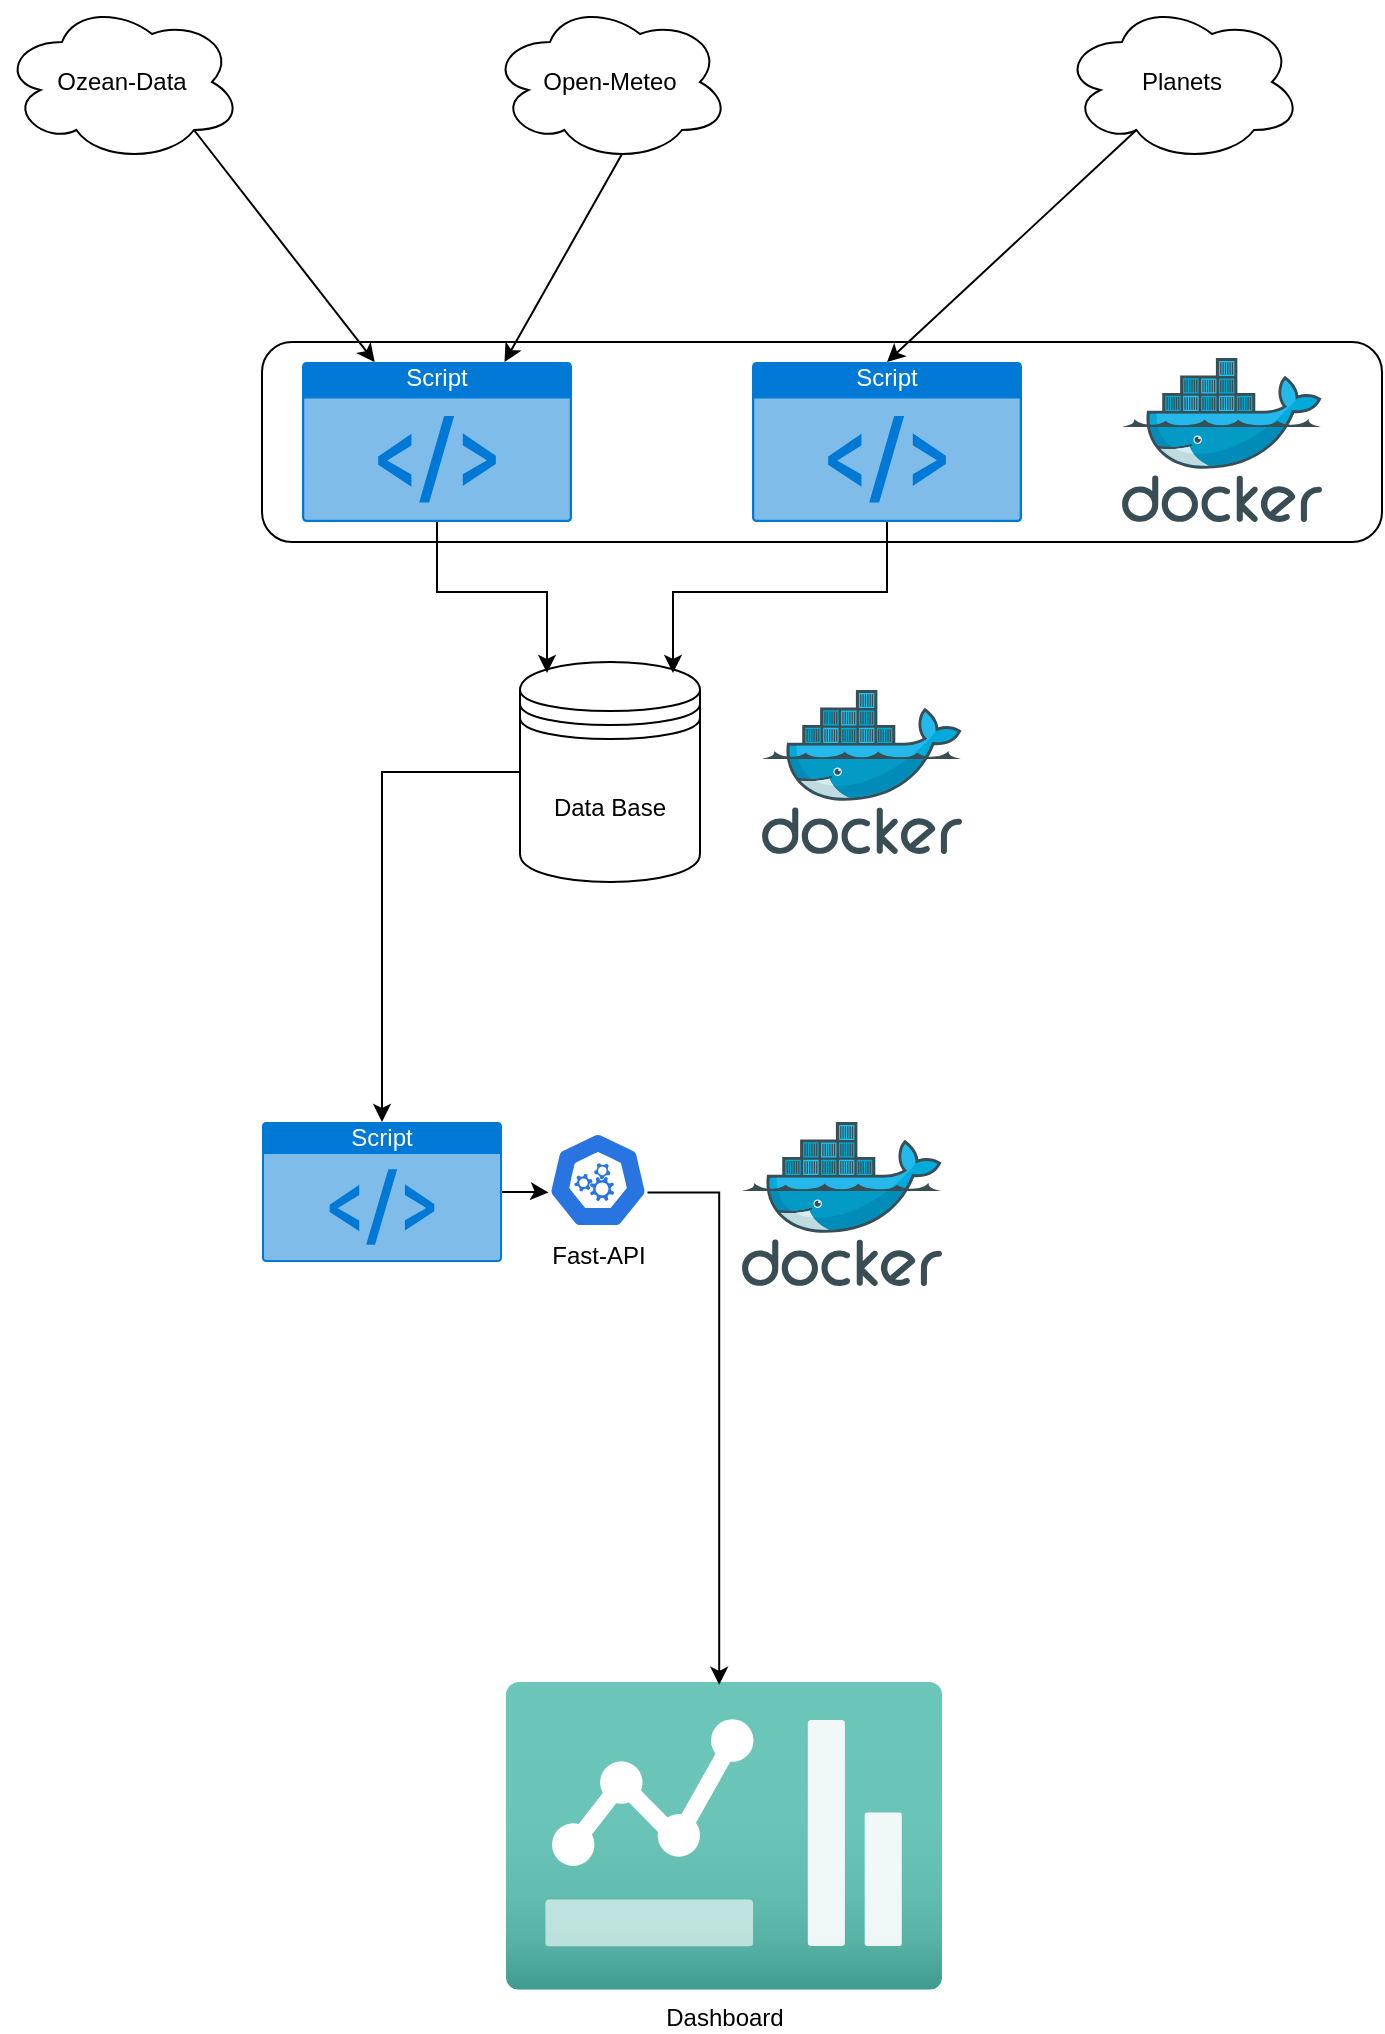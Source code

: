 <mxfile>
    <diagram name="Page-1" id="UUehD9aWSnuwTe40TjLH">
        <mxGraphModel dx="969" dy="842" grid="1" gridSize="10" guides="1" tooltips="1" connect="1" arrows="1" fold="1" page="1" pageScale="1" pageWidth="827" pageHeight="1169" math="0" shadow="0">
            <root>
                <mxCell id="0"/>
                <mxCell id="1" parent="0"/>
                <mxCell id="QwERv-JLXGNQ3NGBqYkT-1" value="Ozean-Data" style="ellipse;shape=cloud;whiteSpace=wrap;html=1;" parent="1" vertex="1">
                    <mxGeometry x="110" y="40" width="120" height="80" as="geometry"/>
                </mxCell>
                <mxCell id="QwERv-JLXGNQ3NGBqYkT-2" value="Open-Meteo" style="ellipse;shape=cloud;whiteSpace=wrap;html=1;" parent="1" vertex="1">
                    <mxGeometry x="354" y="40" width="120" height="80" as="geometry"/>
                </mxCell>
                <mxCell id="QwERv-JLXGNQ3NGBqYkT-3" value="Planets" style="ellipse;shape=cloud;whiteSpace=wrap;html=1;" parent="1" vertex="1">
                    <mxGeometry x="640" y="40" width="120" height="80" as="geometry"/>
                </mxCell>
                <mxCell id="QwERv-JLXGNQ3NGBqYkT-4" value="Data Base" style="shape=datastore;whiteSpace=wrap;html=1;" parent="1" vertex="1">
                    <mxGeometry x="369" y="370" width="90" height="110" as="geometry"/>
                </mxCell>
                <mxCell id="QwERv-JLXGNQ3NGBqYkT-6" value="" style="endArrow=classic;html=1;rounded=0;exitX=0.8;exitY=0.8;exitDx=0;exitDy=0;exitPerimeter=0;" parent="1" source="QwERv-JLXGNQ3NGBqYkT-1" target="QwERv-JLXGNQ3NGBqYkT-20" edge="1">
                    <mxGeometry width="50" height="50" relative="1" as="geometry">
                        <mxPoint x="390" y="320" as="sourcePoint"/>
                        <mxPoint x="200" y="160" as="targetPoint"/>
                    </mxGeometry>
                </mxCell>
                <mxCell id="QwERv-JLXGNQ3NGBqYkT-7" value="" style="endArrow=classic;html=1;rounded=0;exitX=0.55;exitY=0.95;exitDx=0;exitDy=0;exitPerimeter=0;entryX=0.75;entryY=0;entryDx=0;entryDy=0;entryPerimeter=0;" parent="1" source="QwERv-JLXGNQ3NGBqYkT-2" target="QwERv-JLXGNQ3NGBqYkT-20" edge="1">
                    <mxGeometry width="50" height="50" relative="1" as="geometry">
                        <mxPoint x="390" y="320" as="sourcePoint"/>
                        <mxPoint x="280" y="160" as="targetPoint"/>
                    </mxGeometry>
                </mxCell>
                <mxCell id="QwERv-JLXGNQ3NGBqYkT-8" value="" style="endArrow=classic;html=1;rounded=0;exitX=0.31;exitY=0.8;exitDx=0;exitDy=0;exitPerimeter=0;entryX=0.5;entryY=0;entryDx=0;entryDy=0;entryPerimeter=0;" parent="1" source="QwERv-JLXGNQ3NGBqYkT-3" target="QwERv-JLXGNQ3NGBqYkT-21" edge="1">
                    <mxGeometry width="50" height="50" relative="1" as="geometry">
                        <mxPoint x="480" y="250" as="sourcePoint"/>
                        <mxPoint x="620" y="170" as="targetPoint"/>
                    </mxGeometry>
                </mxCell>
                <mxCell id="QwERv-JLXGNQ3NGBqYkT-19" value="Dashboard" style="image;aspect=fixed;html=1;points=[];align=center;fontSize=12;image=img/lib/azure2/general/Dashboard2.svg;" parent="1" vertex="1">
                    <mxGeometry x="362" y="880" width="218" height="153.88" as="geometry"/>
                </mxCell>
                <mxCell id="QwERv-JLXGNQ3NGBqYkT-22" style="edgeStyle=orthogonalEdgeStyle;rounded=0;orthogonalLoop=1;jettySize=auto;html=1;entryX=0.15;entryY=0.05;entryDx=0;entryDy=0;entryPerimeter=0;" parent="1" source="QwERv-JLXGNQ3NGBqYkT-20" target="QwERv-JLXGNQ3NGBqYkT-4" edge="1">
                    <mxGeometry relative="1" as="geometry"/>
                </mxCell>
                <mxCell id="QwERv-JLXGNQ3NGBqYkT-23" style="edgeStyle=orthogonalEdgeStyle;rounded=0;orthogonalLoop=1;jettySize=auto;html=1;entryX=0.85;entryY=0.05;entryDx=0;entryDy=0;entryPerimeter=0;exitX=0.5;exitY=1;exitDx=0;exitDy=0;exitPerimeter=0;" parent="1" source="QwERv-JLXGNQ3NGBqYkT-21" target="QwERv-JLXGNQ3NGBqYkT-4" edge="1">
                    <mxGeometry relative="1" as="geometry"/>
                </mxCell>
                <mxCell id="QwERv-JLXGNQ3NGBqYkT-26" value="" style="group" parent="1" vertex="1" connectable="0">
                    <mxGeometry x="240" y="600" width="193" height="70" as="geometry"/>
                </mxCell>
                <mxCell id="QwERv-JLXGNQ3NGBqYkT-16" value="Fast-API" style="aspect=fixed;sketch=0;html=1;dashed=0;whitespace=wrap;verticalLabelPosition=bottom;verticalAlign=top;fillColor=#2875E2;strokeColor=#ffffff;points=[[0.005,0.63,0],[0.1,0.2,0],[0.9,0.2,0],[0.5,0,0],[0.995,0.63,0],[0.72,0.99,0],[0.5,1,0],[0.28,0.99,0]];shape=mxgraph.kubernetes.icon2;prIcon=api" parent="QwERv-JLXGNQ3NGBqYkT-26" vertex="1">
                    <mxGeometry x="143" y="5" width="50" height="48" as="geometry"/>
                </mxCell>
                <mxCell id="QwERv-JLXGNQ3NGBqYkT-24" value="Script" style="html=1;whiteSpace=wrap;strokeColor=none;fillColor=#0079D6;labelPosition=center;verticalLabelPosition=middle;verticalAlign=top;align=center;fontSize=12;outlineConnect=0;spacingTop=-6;fontColor=#FFFFFF;sketch=0;shape=mxgraph.sitemap.script;" parent="QwERv-JLXGNQ3NGBqYkT-26" vertex="1">
                    <mxGeometry width="120" height="70" as="geometry"/>
                </mxCell>
                <mxCell id="QwERv-JLXGNQ3NGBqYkT-25" style="edgeStyle=orthogonalEdgeStyle;rounded=0;orthogonalLoop=1;jettySize=auto;html=1;entryX=0.005;entryY=0.63;entryDx=0;entryDy=0;entryPerimeter=0;" parent="QwERv-JLXGNQ3NGBqYkT-26" source="QwERv-JLXGNQ3NGBqYkT-24" target="QwERv-JLXGNQ3NGBqYkT-16" edge="1">
                    <mxGeometry relative="1" as="geometry"/>
                </mxCell>
                <mxCell id="QwERv-JLXGNQ3NGBqYkT-27" style="edgeStyle=orthogonalEdgeStyle;rounded=0;orthogonalLoop=1;jettySize=auto;html=1;entryX=0.5;entryY=0;entryDx=0;entryDy=0;entryPerimeter=0;" parent="1" source="QwERv-JLXGNQ3NGBqYkT-4" target="QwERv-JLXGNQ3NGBqYkT-24" edge="1">
                    <mxGeometry relative="1" as="geometry"/>
                </mxCell>
                <mxCell id="QwERv-JLXGNQ3NGBqYkT-28" style="edgeStyle=orthogonalEdgeStyle;rounded=0;orthogonalLoop=1;jettySize=auto;html=1;entryX=0.489;entryY=0.009;entryDx=0;entryDy=0;entryPerimeter=0;exitX=0.995;exitY=0.63;exitDx=0;exitDy=0;exitPerimeter=0;" parent="1" source="QwERv-JLXGNQ3NGBqYkT-16" target="QwERv-JLXGNQ3NGBqYkT-19" edge="1">
                    <mxGeometry relative="1" as="geometry"/>
                </mxCell>
                <mxCell id="S9hBZ39Z0FsJ6ID3h7Vs-7" value="" style="group" parent="1" vertex="1" connectable="0">
                    <mxGeometry x="240" y="210" width="560" height="100" as="geometry"/>
                </mxCell>
                <mxCell id="S9hBZ39Z0FsJ6ID3h7Vs-6" value="" style="rounded=1;whiteSpace=wrap;html=1;fillColor=none;" parent="S9hBZ39Z0FsJ6ID3h7Vs-7" vertex="1">
                    <mxGeometry width="560" height="100" as="geometry"/>
                </mxCell>
                <mxCell id="QwERv-JLXGNQ3NGBqYkT-20" value="Script" style="html=1;whiteSpace=wrap;strokeColor=none;fillColor=#0079D6;labelPosition=center;verticalLabelPosition=middle;verticalAlign=top;align=center;fontSize=12;outlineConnect=0;spacingTop=-6;fontColor=#FFFFFF;sketch=0;shape=mxgraph.sitemap.script;" parent="S9hBZ39Z0FsJ6ID3h7Vs-7" vertex="1">
                    <mxGeometry x="20" y="10" width="135" height="80" as="geometry"/>
                </mxCell>
                <mxCell id="QwERv-JLXGNQ3NGBqYkT-21" value="Script" style="html=1;whiteSpace=wrap;strokeColor=none;fillColor=#0079D6;labelPosition=center;verticalLabelPosition=middle;verticalAlign=top;align=center;fontSize=12;outlineConnect=0;spacingTop=-6;fontColor=#FFFFFF;sketch=0;shape=mxgraph.sitemap.script;" parent="S9hBZ39Z0FsJ6ID3h7Vs-7" vertex="1">
                    <mxGeometry x="245" y="10" width="135" height="80" as="geometry"/>
                </mxCell>
                <mxCell id="S9hBZ39Z0FsJ6ID3h7Vs-5" value="" style="image;sketch=0;aspect=fixed;html=1;points=[];align=center;fontSize=12;image=img/lib/mscae/Docker.svg;" parent="S9hBZ39Z0FsJ6ID3h7Vs-7" vertex="1">
                    <mxGeometry x="430" y="8" width="100" height="82" as="geometry"/>
                </mxCell>
                <mxCell id="S9hBZ39Z0FsJ6ID3h7Vs-8" value="" style="image;sketch=0;aspect=fixed;html=1;points=[];align=center;fontSize=12;image=img/lib/mscae/Docker.svg;" parent="1" vertex="1">
                    <mxGeometry x="490" y="384" width="100" height="82" as="geometry"/>
                </mxCell>
                <mxCell id="S9hBZ39Z0FsJ6ID3h7Vs-9" value="" style="image;sketch=0;aspect=fixed;html=1;points=[];align=center;fontSize=12;image=img/lib/mscae/Docker.svg;" parent="1" vertex="1">
                    <mxGeometry x="480" y="600" width="100" height="82" as="geometry"/>
                </mxCell>
            </root>
        </mxGraphModel>
    </diagram>
</mxfile>